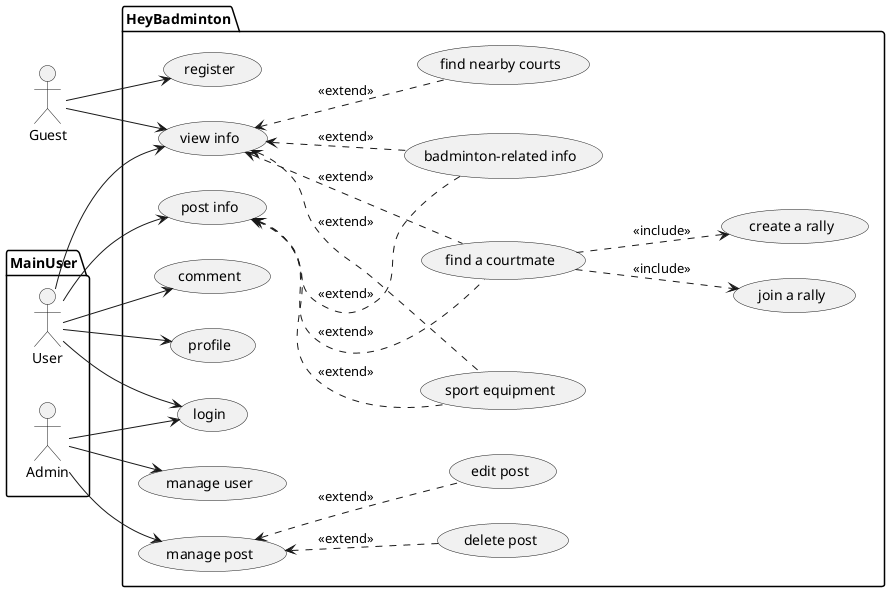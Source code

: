 @startuml
left to right direction

actor Guest as g

package MainUser {
    actor User as u
    actor Admin as a
}

package HeyBadminton {
    usecase "view info" as uc1
    usecase "register" as uc2
    usecase "login" as uc3
    usecase "post info" as uc4
    usecase "comment" as uc5
    usecase "join a rally" as uc6
    usecase "manage user" as uc7
    usecase "manage post" as uc8
    usecase "badminton-related info" as uc9
    usecase "find a courtmate" as uc10
    usecase "sport equipment" as uc11
    usecase "find nearby courts" as uc12
    usecase "profile" as uc13
    usecase "create a rally" as uc14
    usecase "edit post" as uc15
    usecase "delete post" as uc16
}

g --> uc1
g --> uc2

u --> uc1
u --> uc3
u --> uc4
u --> uc5
u --> uc13

a --> uc3
a --> uc7
a --> uc8
uc8 <.. uc15 : <<extend>>
uc8 <.. uc16 : <<extend>>

uc1 <.. uc9 : <<extend>>
uc1 <.. uc10 : <<extend>>
uc1 <.. uc11 : <<extend>>
uc1 <.. uc12 : <<extend>>
uc10 ..> uc6 : <<include>>
uc10 ..> uc14 : <<include>>

uc4 <.. uc9 : <<extend>>
uc4 <.. uc10 : <<extend>>
uc4 <.. uc11 : <<extend>>



@enduml